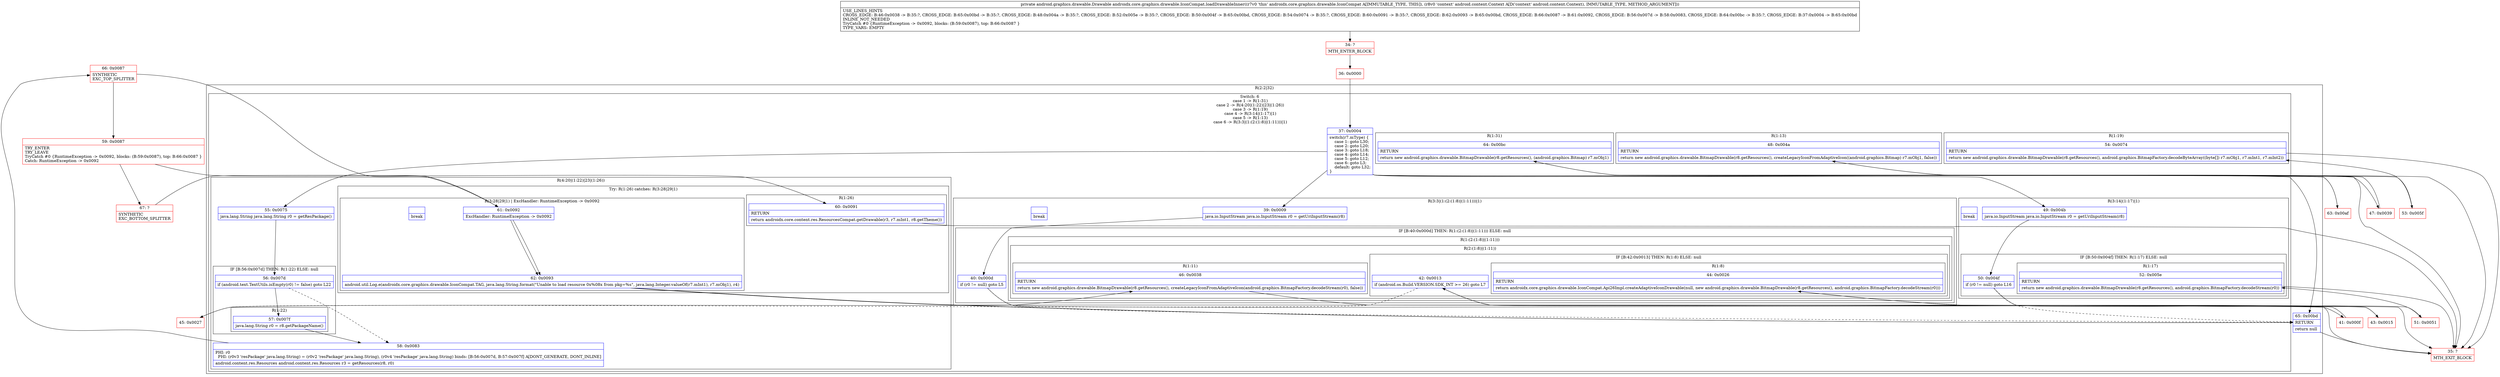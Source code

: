 digraph "CFG forandroidx.core.graphics.drawable.IconCompat.loadDrawableInner(Landroid\/content\/Context;)Landroid\/graphics\/drawable\/Drawable;" {
subgraph cluster_Region_736704607 {
label = "R(2:2|32)";
node [shape=record,color=blue];
subgraph cluster_SwitchRegion_1653813754 {
label = "Switch: 6
 case 1 -> R(1:31)
 case 2 -> R(4:20|(1:22)|23|(1:26))
 case 3 -> R(1:19)
 case 4 -> R(3:14|(1:17)|1)
 case 5 -> R(1:13)
 case 6 -> R(3:3|(1:(2:(1:8)|(1:11)))|1)";
node [shape=record,color=blue];
Node_37 [shape=record,label="{37\:\ 0x0004|switch(r7.mType) \{\l    case 1: goto L30;\l    case 2: goto L20;\l    case 3: goto L18;\l    case 4: goto L14;\l    case 5: goto L12;\l    case 6: goto L3;\l    default: goto L32;\l\}\l}"];
subgraph cluster_Region_1344305931 {
label = "R(1:31)";
node [shape=record,color=blue];
Node_64 [shape=record,label="{64\:\ 0x00bc|RETURN\l|return new android.graphics.drawable.BitmapDrawable(r8.getResources(), (android.graphics.Bitmap) r7.mObj1)\l}"];
}
subgraph cluster_Region_1860062472 {
label = "R(4:20|(1:22)|23|(1:26))";
node [shape=record,color=blue];
Node_55 [shape=record,label="{55\:\ 0x0075|java.lang.String java.lang.String r0 = getResPackage()\l}"];
subgraph cluster_IfRegion_1369934926 {
label = "IF [B:56:0x007d] THEN: R(1:22) ELSE: null";
node [shape=record,color=blue];
Node_56 [shape=record,label="{56\:\ 0x007d|if (android.text.TextUtils.isEmpty(r0) != false) goto L22\l}"];
subgraph cluster_Region_564448613 {
label = "R(1:22)";
node [shape=record,color=blue];
Node_57 [shape=record,label="{57\:\ 0x007f|java.lang.String r0 = r8.getPackageName()\l}"];
}
}
Node_58 [shape=record,label="{58\:\ 0x0083|PHI: r0 \l  PHI: (r0v3 'resPackage' java.lang.String) = (r0v2 'resPackage' java.lang.String), (r0v4 'resPackage' java.lang.String) binds: [B:56:0x007d, B:57:0x007f] A[DONT_GENERATE, DONT_INLINE]\l|android.content.res.Resources android.content.res.Resources r3 = getResources(r8, r0)\l}"];
subgraph cluster_TryCatchRegion_641843102 {
label = "Try: R(1:26) catches: R(3:28|29|1)";
node [shape=record,color=blue];
subgraph cluster_Region_656628714 {
label = "R(1:26)";
node [shape=record,color=blue];
Node_60 [shape=record,label="{60\:\ 0x0091|RETURN\l|return androidx.core.content.res.ResourcesCompat.getDrawable(r3, r7.mInt1, r8.getTheme())\l}"];
}
subgraph cluster_Region_1149780169 {
label = "R(3:28|29|1) | ExcHandler: RuntimeException \-\> 0x0092\l";
node [shape=record,color=blue];
Node_61 [shape=record,label="{61\:\ 0x0092|ExcHandler: RuntimeException \-\> 0x0092\l}"];
Node_62 [shape=record,label="{62\:\ 0x0093|android.util.Log.e(androidx.core.graphics.drawable.IconCompat.TAG, java.lang.String.format(\"Unable to load resource 0x%08x from pkg=%s\", java.lang.Integer.valueOf(r7.mInt1), r7.mObj1), r4)\l}"];
Node_InsnContainer_1072674115 [shape=record,label="{|break\l}"];
}
}
}
subgraph cluster_Region_1824811414 {
label = "R(1:19)";
node [shape=record,color=blue];
Node_54 [shape=record,label="{54\:\ 0x0074|RETURN\l|return new android.graphics.drawable.BitmapDrawable(r8.getResources(), android.graphics.BitmapFactory.decodeByteArray((byte[]) r7.mObj1, r7.mInt1, r7.mInt2))\l}"];
}
subgraph cluster_Region_998892555 {
label = "R(3:14|(1:17)|1)";
node [shape=record,color=blue];
Node_49 [shape=record,label="{49\:\ 0x004b|java.io.InputStream java.io.InputStream r0 = getUriInputStream(r8)\l}"];
subgraph cluster_IfRegion_1010944506 {
label = "IF [B:50:0x004f] THEN: R(1:17) ELSE: null";
node [shape=record,color=blue];
Node_50 [shape=record,label="{50\:\ 0x004f|if (r0 != null) goto L16\l}"];
subgraph cluster_Region_1374287808 {
label = "R(1:17)";
node [shape=record,color=blue];
Node_52 [shape=record,label="{52\:\ 0x005e|RETURN\l|return new android.graphics.drawable.BitmapDrawable(r8.getResources(), android.graphics.BitmapFactory.decodeStream(r0))\l}"];
}
}
Node_InsnContainer_1204979423 [shape=record,label="{|break\l}"];
}
subgraph cluster_Region_1096419556 {
label = "R(1:13)";
node [shape=record,color=blue];
Node_48 [shape=record,label="{48\:\ 0x004a|RETURN\l|return new android.graphics.drawable.BitmapDrawable(r8.getResources(), createLegacyIconFromAdaptiveIcon((android.graphics.Bitmap) r7.mObj1, false))\l}"];
}
subgraph cluster_Region_1814563356 {
label = "R(3:3|(1:(2:(1:8)|(1:11)))|1)";
node [shape=record,color=blue];
Node_39 [shape=record,label="{39\:\ 0x0009|java.io.InputStream java.io.InputStream r0 = getUriInputStream(r8)\l}"];
subgraph cluster_IfRegion_418714158 {
label = "IF [B:40:0x000d] THEN: R(1:(2:(1:8)|(1:11))) ELSE: null";
node [shape=record,color=blue];
Node_40 [shape=record,label="{40\:\ 0x000d|if (r0 != null) goto L5\l}"];
subgraph cluster_Region_56485921 {
label = "R(1:(2:(1:8)|(1:11)))";
node [shape=record,color=blue];
subgraph cluster_Region_1276819717 {
label = "R(2:(1:8)|(1:11))";
node [shape=record,color=blue];
subgraph cluster_IfRegion_523057703 {
label = "IF [B:42:0x0013] THEN: R(1:8) ELSE: null";
node [shape=record,color=blue];
Node_42 [shape=record,label="{42\:\ 0x0013|if (android.os.Build.VERSION.SDK_INT \>= 26) goto L7\l}"];
subgraph cluster_Region_717817555 {
label = "R(1:8)";
node [shape=record,color=blue];
Node_44 [shape=record,label="{44\:\ 0x0026|RETURN\l|return androidx.core.graphics.drawable.IconCompat.Api26Impl.createAdaptiveIconDrawable(null, new android.graphics.drawable.BitmapDrawable(r8.getResources(), android.graphics.BitmapFactory.decodeStream(r0)))\l}"];
}
}
subgraph cluster_Region_880845757 {
label = "R(1:11)";
node [shape=record,color=blue];
Node_46 [shape=record,label="{46\:\ 0x0038|RETURN\l|return new android.graphics.drawable.BitmapDrawable(r8.getResources(), createLegacyIconFromAdaptiveIcon(android.graphics.BitmapFactory.decodeStream(r0), false))\l}"];
}
}
}
}
Node_InsnContainer_245435406 [shape=record,label="{|break\l}"];
}
}
Node_65 [shape=record,label="{65\:\ 0x00bd|RETURN\l|return null\l}"];
}
subgraph cluster_Region_1149780169 {
label = "R(3:28|29|1) | ExcHandler: RuntimeException \-\> 0x0092\l";
node [shape=record,color=blue];
Node_61 [shape=record,label="{61\:\ 0x0092|ExcHandler: RuntimeException \-\> 0x0092\l}"];
Node_62 [shape=record,label="{62\:\ 0x0093|android.util.Log.e(androidx.core.graphics.drawable.IconCompat.TAG, java.lang.String.format(\"Unable to load resource 0x%08x from pkg=%s\", java.lang.Integer.valueOf(r7.mInt1), r7.mObj1), r4)\l}"];
Node_InsnContainer_1072674115 [shape=record,label="{|break\l}"];
}
Node_34 [shape=record,color=red,label="{34\:\ ?|MTH_ENTER_BLOCK\l}"];
Node_36 [shape=record,color=red,label="{36\:\ 0x0000}"];
Node_41 [shape=record,color=red,label="{41\:\ 0x000f}"];
Node_43 [shape=record,color=red,label="{43\:\ 0x0015}"];
Node_35 [shape=record,color=red,label="{35\:\ ?|MTH_EXIT_BLOCK\l}"];
Node_45 [shape=record,color=red,label="{45\:\ 0x0027}"];
Node_47 [shape=record,color=red,label="{47\:\ 0x0039}"];
Node_51 [shape=record,color=red,label="{51\:\ 0x0051}"];
Node_53 [shape=record,color=red,label="{53\:\ 0x005f}"];
Node_66 [shape=record,color=red,label="{66\:\ 0x0087|SYNTHETIC\lEXC_TOP_SPLITTER\l}"];
Node_59 [shape=record,color=red,label="{59\:\ 0x0087|TRY_ENTER\lTRY_LEAVE\lTryCatch #0 \{RuntimeException \-\> 0x0092, blocks: (B:59:0x0087), top: B:66:0x0087 \}\lCatch: RuntimeException \-\> 0x0092\l}"];
Node_67 [shape=record,color=red,label="{67\:\ ?|SYNTHETIC\lEXC_BOTTOM_SPLITTER\l}"];
Node_63 [shape=record,color=red,label="{63\:\ 0x00af}"];
MethodNode[shape=record,label="{private android.graphics.drawable.Drawable androidx.core.graphics.drawable.IconCompat.loadDrawableInner((r7v0 'this' androidx.core.graphics.drawable.IconCompat A[IMMUTABLE_TYPE, THIS]), (r8v0 'context' android.content.Context A[D('context' android.content.Context), IMMUTABLE_TYPE, METHOD_ARGUMENT]))  | USE_LINES_HINTS\lCROSS_EDGE: B:46:0x0038 \-\> B:35:?, CROSS_EDGE: B:65:0x00bd \-\> B:35:?, CROSS_EDGE: B:48:0x004a \-\> B:35:?, CROSS_EDGE: B:52:0x005e \-\> B:35:?, CROSS_EDGE: B:50:0x004f \-\> B:65:0x00bd, CROSS_EDGE: B:54:0x0074 \-\> B:35:?, CROSS_EDGE: B:60:0x0091 \-\> B:35:?, CROSS_EDGE: B:62:0x0093 \-\> B:65:0x00bd, CROSS_EDGE: B:66:0x0087 \-\> B:61:0x0092, CROSS_EDGE: B:56:0x007d \-\> B:58:0x0083, CROSS_EDGE: B:64:0x00bc \-\> B:35:?, CROSS_EDGE: B:37:0x0004 \-\> B:65:0x00bd\lINLINE_NOT_NEEDED\lTryCatch #0 \{RuntimeException \-\> 0x0092, blocks: (B:59:0x0087), top: B:66:0x0087 \}\lTYPE_VARS: EMPTY\l}"];
MethodNode -> Node_34;Node_37 -> Node_39;
Node_37 -> Node_47;
Node_37 -> Node_49;
Node_37 -> Node_53;
Node_37 -> Node_55;
Node_37 -> Node_63;
Node_37 -> Node_65;
Node_64 -> Node_35;
Node_55 -> Node_56;
Node_56 -> Node_57;
Node_56 -> Node_58[style=dashed];
Node_57 -> Node_58;
Node_58 -> Node_66;
Node_60 -> Node_35;
Node_61 -> Node_62;
Node_62 -> Node_65;
Node_54 -> Node_35;
Node_49 -> Node_50;
Node_50 -> Node_51;
Node_50 -> Node_65[style=dashed];
Node_52 -> Node_35;
Node_48 -> Node_35;
Node_39 -> Node_40;
Node_40 -> Node_41;
Node_40 -> Node_65[style=dashed];
Node_42 -> Node_43;
Node_42 -> Node_45[style=dashed];
Node_44 -> Node_35;
Node_46 -> Node_35;
Node_65 -> Node_35;
Node_61 -> Node_62;
Node_62 -> Node_65;
Node_34 -> Node_36;
Node_36 -> Node_37;
Node_41 -> Node_42;
Node_43 -> Node_44;
Node_45 -> Node_46;
Node_47 -> Node_48;
Node_51 -> Node_52;
Node_53 -> Node_54;
Node_66 -> Node_59;
Node_66 -> Node_61;
Node_59 -> Node_60;
Node_59 -> Node_67;
Node_67 -> Node_61;
Node_63 -> Node_64;
}

